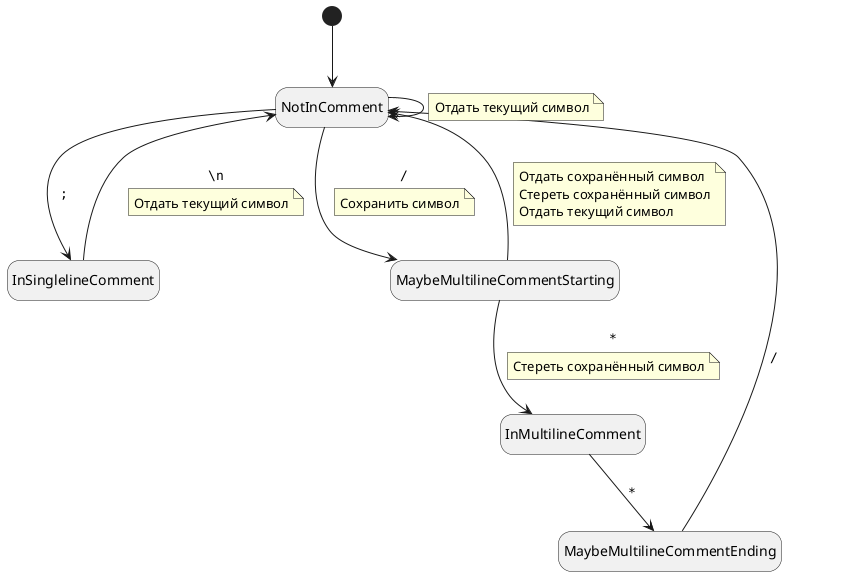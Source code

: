 @startuml Резалка комментов
hide empty description

state NotInComment
state InSinglelineComment
state MaybeMultilineCommentStarting
state InMultilineComment
state MaybeMultilineCommentEnding

[*] --> NotInComment

NotInComment --> InSinglelineComment : "";""
InSinglelineComment --> NotInComment : ""\\n""
note on link: Отдать текущий символ

NotInComment --> MaybeMultilineCommentStarting : ""/""
note on link: Сохранить символ

MaybeMultilineCommentStarting --> NotInComment
note on link: Отдать сохранённый символ\nCтереть сохранённый символ\nОтдать текущий символ
MaybeMultilineCommentStarting --> InMultilineComment : ""*""
note on link: Стереть сохранённый символ

InMultilineComment --> MaybeMultilineCommentEnding : ""*""

MaybeMultilineCommentEnding --> NotInComment : ""/""

NotInComment --> NotInComment
note on link: Отдать текущий символ
@enduml